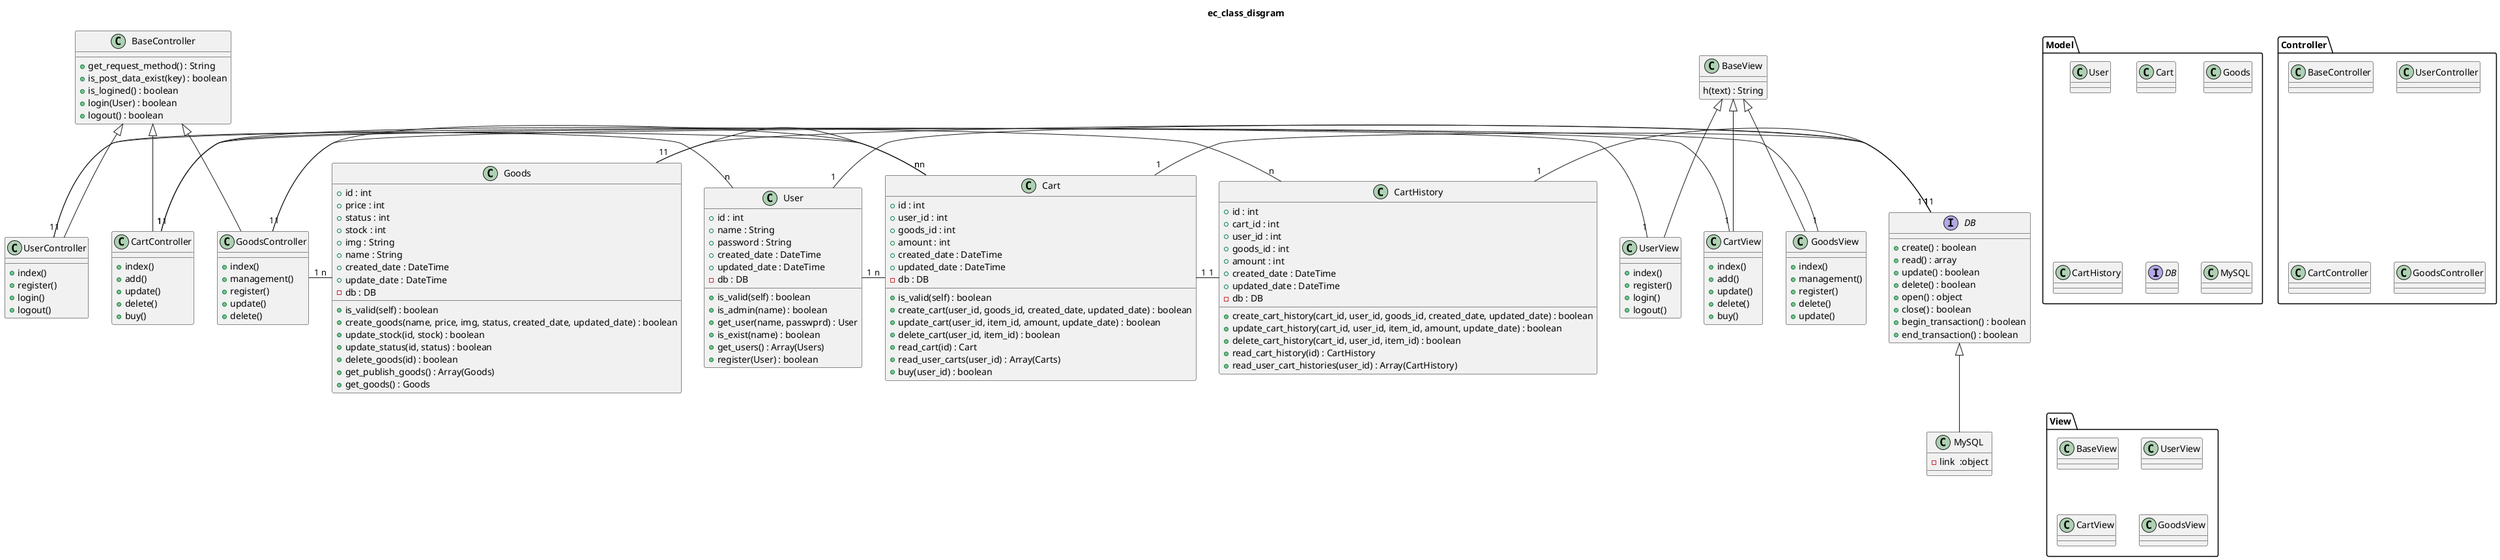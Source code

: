 @startuml
title ec_class_disgram

package Model {
    class User
    class Cart
    class Goods
    class CartHistory
    Interface DB
    class MySQL
}

class User {
    + id : int
    + name : String
    + password : String
    + created_date : DateTime
    + updated_date : DateTime
    - db : DB
    + is_valid(self) : boolean
    + is_admin(name) : boolean
    + get_user(name, passwprd) : User
    + is_exist(name) : boolean
    + get_users() : Array(Users)
    + register(User) : boolean
}

class Cart {
    + id : int
    + user_id : int
    + goods_id : int
    + amount : int
    + created_date : DateTime
    + updated_date : DateTime
    - db : DB
    + is_valid(self) : boolean
    + create_cart(user_id, goods_id, created_date, updated_date) : boolean
    + update_cart(user_id, item_id, amount, update_date) : boolean
    + delete_cart(user_id, item_id) : boolean
    + read_cart(id) : Cart
    + read_user_carts(user_id) : Array(Carts)
    + buy(user_id) : boolean
}

class CartHistory{
    + id : int
    + cart_id : int
    + user_id : int
    + goods_id : int
    + amount : int
    + created_date : DateTime
    + updated_date : DateTime
    - db : DB
    + create_cart_history(cart_id, user_id, goods_id, created_date, updated_date) : boolean
    + update_cart_history(cart_id, user_id, item_id, amount, update_date) : boolean
    + delete_cart_history(cart_id, user_id, item_id) : boolean
    + read_cart_history(id) : CartHistory
    + read_user_cart_histories(user_id) : Array(CartHistory)
}

class Goods {
    + id : int
    + price : int
    + status : int
    + stock : int
    + img : String
    + name : String
    + created_date : DateTime
    + update_date : DateTime
    - db : DB
    + is_valid(self) : boolean
    + create_goods(name, price, img, status, created_date, updated_date) : boolean
    + update_stock(id, stock) : boolean
    + update_status(id, status) : boolean
    + delete_goods(id) : boolean
    + get_publish_goods() : Array(Goods)
    + get_goods() : Goods

}



Interface DB {
    + create() : boolean
    + read() : array
    + update() : boolean
    + delete() : boolean
    + open() : object
    + close() : boolean
    + begin_transaction() : boolean
    + end_transaction() : boolean

}

class MySQL {
    - link  :object

}


package Controller {
    class BaseController
    class UserController
    class CartController
    class GoodsController
}

class BaseController{
    + get_request_method() : String
    + is_post_data_exist(key) : boolean
    + is_logined() : boolean
    + login(User) : boolean
    + logout() : boolean
}

class UserController {
    + index()
    + register()
    + login()
    + logout()
}

class CartController {
    + index()
    + add()
    + update()
    + delete()
    + buy()
}

class GoodsController {
    + index()
    + management()
    + register()
    + update()
    + delete()
}

package View {
    class BaseView
    class UserView
    class CartView
    class GoodsView
}

class BaseView {
    h(text) : String
}

class UserView {
    + index()
    + register()
    + login()
    + logout()
}

class CartView {
    + index()
    + add()
    + update()
    + delete()
    + buy()
}

class GoodsView {
    + index()
    + management()
    + register()
    + delete()
    + update()
}



User "1" - "n" Cart
Goods "1" - "n" Cart
Cart "1" - "1" CartHistory

Cart "1" - "1" DB
User "1" - "1" DB
Goods "1" - "1" DB
CartHistory "1" - "1" DB

DB <|-- MySQL

BaseController <|-- CartController
BaseController <|-- GoodsController
BaseController <|-- UserController


CartController  "1" - "n" Cart
CartController  "1" - "n" CartHistory
GoodsController  "1" - "n" Goods
GoodsController  "1" - "n" Cart
UserController  "1" - "n" User


CartController  "1" - "1" CartView
GoodsController  "1" - "1" GoodsView
UserController  "1" - "1" UserView

BaseView <|-- CartView
BaseView <|-- GoodsView
BaseView <|-- UserView


@enduml